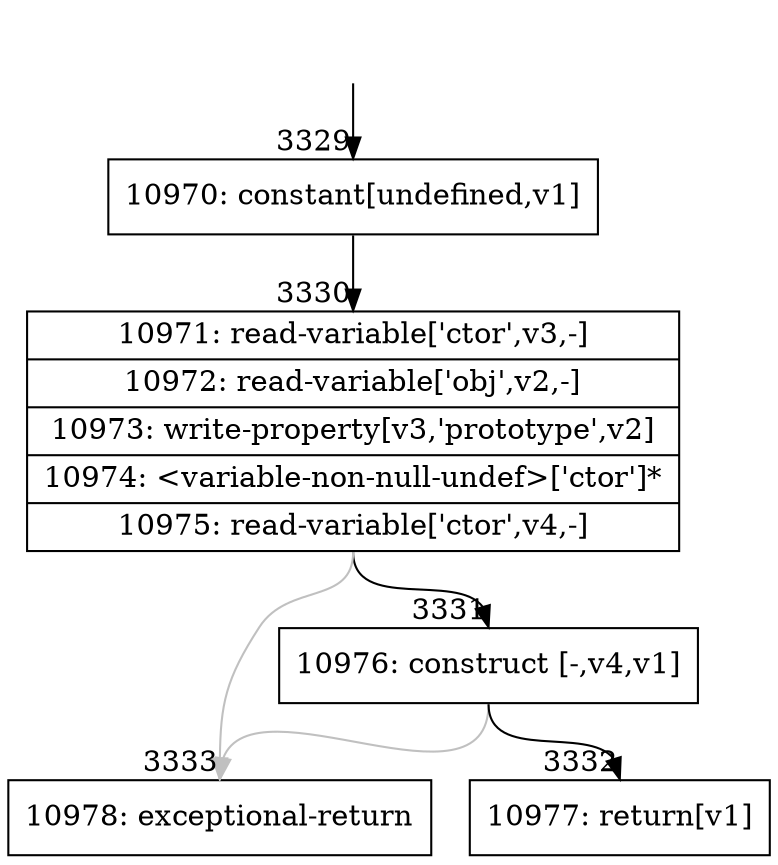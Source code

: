 digraph {
rankdir="TD"
BB_entry262[shape=none,label=""];
BB_entry262 -> BB3329 [tailport=s, headport=n, headlabel="    3329"]
BB3329 [shape=record label="{10970: constant[undefined,v1]}" ] 
BB3329 -> BB3330 [tailport=s, headport=n, headlabel="      3330"]
BB3330 [shape=record label="{10971: read-variable['ctor',v3,-]|10972: read-variable['obj',v2,-]|10973: write-property[v3,'prototype',v2]|10974: \<variable-non-null-undef\>['ctor']*|10975: read-variable['ctor',v4,-]}" ] 
BB3330 -> BB3331 [tailport=s, headport=n, headlabel="      3331"]
BB3330 -> BB3333 [tailport=s, headport=n, color=gray, headlabel="      3333"]
BB3331 [shape=record label="{10976: construct [-,v4,v1]}" ] 
BB3331 -> BB3332 [tailport=s, headport=n, headlabel="      3332"]
BB3331 -> BB3333 [tailport=s, headport=n, color=gray]
BB3332 [shape=record label="{10977: return[v1]}" ] 
BB3333 [shape=record label="{10978: exceptional-return}" ] 
//#$~ 2912
}
